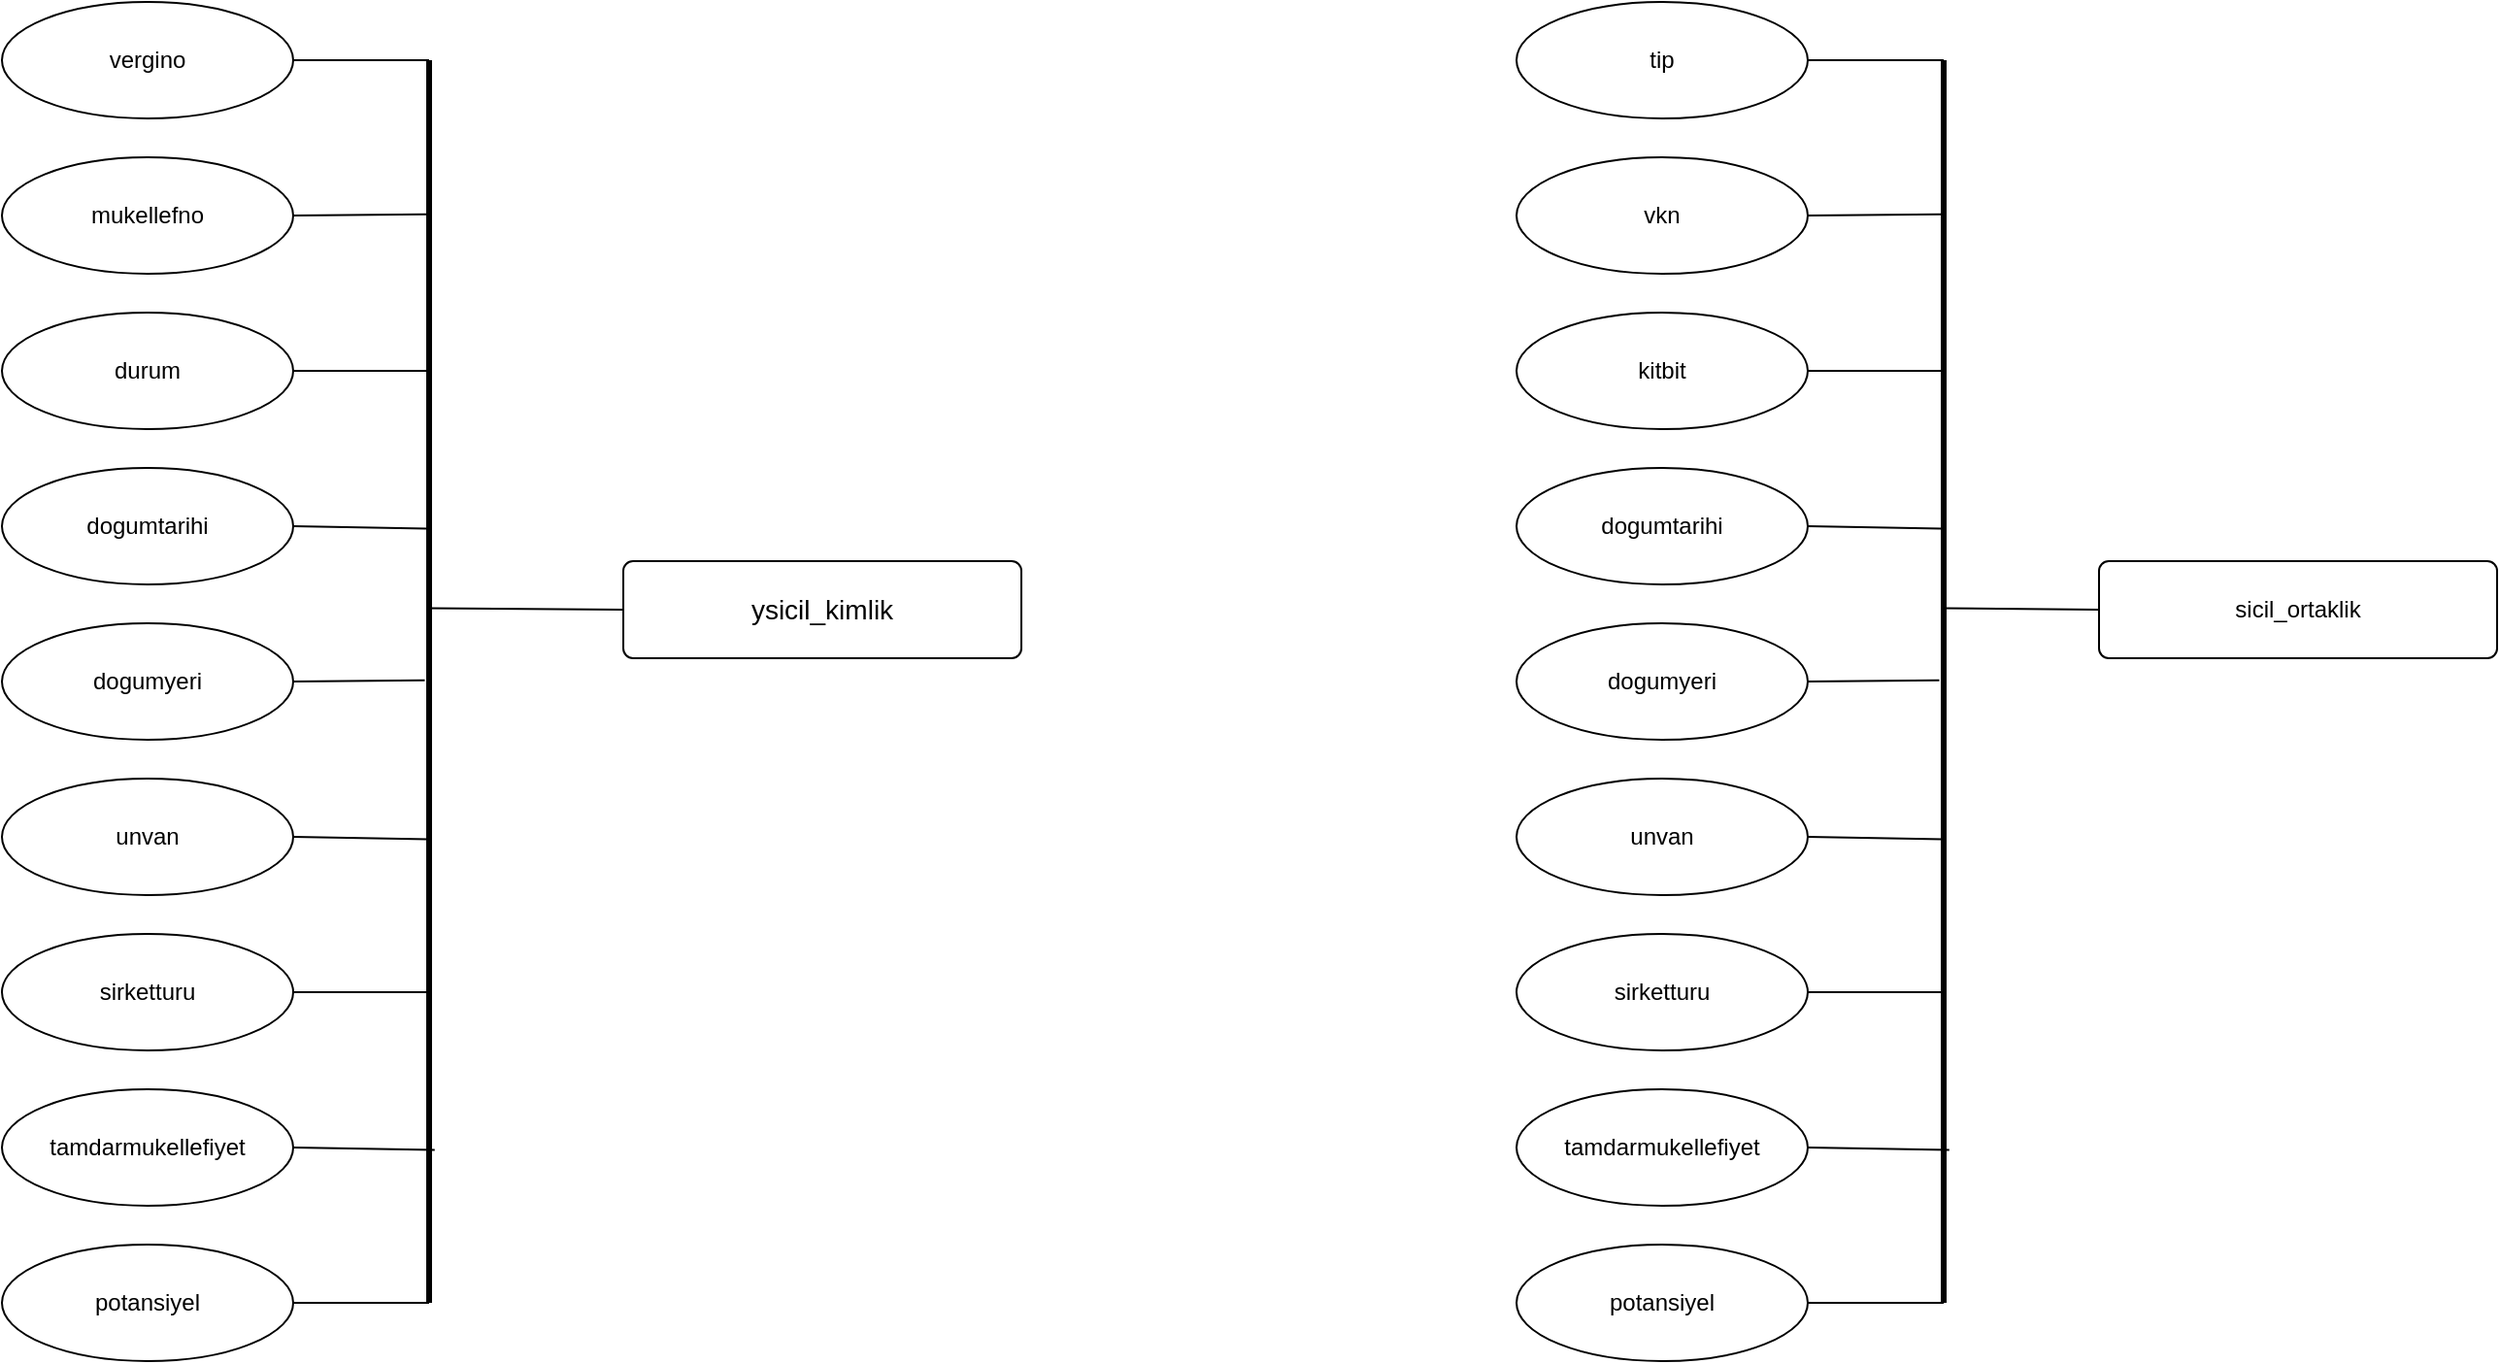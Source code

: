 <mxfile version="20.4.0" type="github">
  <diagram id="R2lEEEUBdFMjLlhIrx00" name="Page-1">
    <mxGraphModel dx="1460" dy="629" grid="1" gridSize="10" guides="1" tooltips="1" connect="1" arrows="1" fold="1" page="1" pageScale="1" pageWidth="2336" pageHeight="1654" math="0" shadow="0" extFonts="Permanent Marker^https://fonts.googleapis.com/css?family=Permanent+Marker">
      <root>
        <mxCell id="0" />
        <mxCell id="1" parent="0" />
        <mxCell id="BBy9NSOws3LWDicbXZz5-68" value="&lt;span style=&quot;font-size: 14px;&quot;&gt;ysicil_kimlik&lt;/span&gt;" style="rounded=1;arcSize=10;whiteSpace=wrap;html=1;align=center;" parent="1" vertex="1">
          <mxGeometry x="560" y="348" width="205" height="50" as="geometry" />
        </mxCell>
        <mxCell id="BBy9NSOws3LWDicbXZz5-69" value="&lt;span style=&quot;text-align: left;&quot;&gt;dogumtarihi&lt;/span&gt;" style="ellipse;whiteSpace=wrap;html=1;align=center;" parent="1" vertex="1">
          <mxGeometry x="240" y="300" width="150" height="60" as="geometry" />
        </mxCell>
        <mxCell id="BBy9NSOws3LWDicbXZz5-70" value="&lt;span style=&quot;text-align: left;&quot;&gt;durum&lt;/span&gt;" style="ellipse;whiteSpace=wrap;html=1;align=center;" parent="1" vertex="1">
          <mxGeometry x="240" y="220" width="150" height="60" as="geometry" />
        </mxCell>
        <mxCell id="BBy9NSOws3LWDicbXZz5-71" value="&lt;span style=&quot;text-align: left;&quot;&gt;mukellefno&lt;/span&gt;" style="ellipse;whiteSpace=wrap;html=1;align=center;" parent="1" vertex="1">
          <mxGeometry x="240" y="140" width="150" height="60" as="geometry" />
        </mxCell>
        <mxCell id="BBy9NSOws3LWDicbXZz5-72" value="&lt;span style=&quot;text-align: left;&quot;&gt;dogumyeri&lt;/span&gt;" style="ellipse;whiteSpace=wrap;html=1;align=center;" parent="1" vertex="1">
          <mxGeometry x="240" y="380" width="150" height="60" as="geometry" />
        </mxCell>
        <mxCell id="BBy9NSOws3LWDicbXZz5-73" value="&lt;span style=&quot;text-align: left;&quot;&gt;potansiyel&lt;/span&gt;" style="ellipse;whiteSpace=wrap;html=1;align=center;" parent="1" vertex="1">
          <mxGeometry x="240" y="700" width="150" height="60" as="geometry" />
        </mxCell>
        <mxCell id="BBy9NSOws3LWDicbXZz5-76" value="" style="endArrow=none;html=1;rounded=0;exitX=1;exitY=0.5;exitDx=0;exitDy=0;entryX=0.124;entryY=0.562;entryDx=0;entryDy=0;entryPerimeter=0;" parent="1" source="BBy9NSOws3LWDicbXZz5-71" target="BBy9NSOws3LWDicbXZz5-88" edge="1">
          <mxGeometry relative="1" as="geometry">
            <mxPoint x="710" y="560" as="sourcePoint" />
            <mxPoint x="680" y="170" as="targetPoint" />
          </mxGeometry>
        </mxCell>
        <mxCell id="BBy9NSOws3LWDicbXZz5-78" value="" style="endArrow=none;html=1;rounded=0;exitX=1;exitY=0.5;exitDx=0;exitDy=0;entryX=0.25;entryY=0.5;entryDx=0;entryDy=0;entryPerimeter=0;" parent="1" source="BBy9NSOws3LWDicbXZz5-70" target="BBy9NSOws3LWDicbXZz5-88" edge="1">
          <mxGeometry relative="1" as="geometry">
            <mxPoint x="400.0" y="250.0" as="sourcePoint" />
            <mxPoint x="429.02" y="321.32" as="targetPoint" />
          </mxGeometry>
        </mxCell>
        <mxCell id="BBy9NSOws3LWDicbXZz5-79" value="" style="endArrow=none;html=2;rounded=0;exitX=1;exitY=0.5;exitDx=0;exitDy=0;entryX=1;entryY=0.5;entryDx=0;entryDy=0;entryPerimeter=0;" parent="1" source="BBy9NSOws3LWDicbXZz5-73" target="BBy9NSOws3LWDicbXZz5-88" edge="1">
          <mxGeometry relative="1" as="geometry">
            <mxPoint x="400.0" y="250.0" as="sourcePoint" />
            <mxPoint x="430.0" y="690" as="targetPoint" />
          </mxGeometry>
        </mxCell>
        <mxCell id="BBy9NSOws3LWDicbXZz5-83" value="&lt;span style=&quot;text-align: left;&quot;&gt;unvan&lt;/span&gt;" style="ellipse;whiteSpace=wrap;html=1;align=center;" parent="1" vertex="1">
          <mxGeometry x="240" y="460" width="150" height="60" as="geometry" />
        </mxCell>
        <mxCell id="BBy9NSOws3LWDicbXZz5-84" value="&lt;span style=&quot;text-align: left;&quot;&gt;tamdarmukellefiyet&lt;/span&gt;" style="ellipse;whiteSpace=wrap;html=1;align=center;" parent="1" vertex="1">
          <mxGeometry x="240" y="620" width="150" height="60" as="geometry" />
        </mxCell>
        <mxCell id="BBy9NSOws3LWDicbXZz5-88" value="" style="line;strokeWidth=3;direction=south;html=1;" parent="1" vertex="1">
          <mxGeometry x="450" y="90" width="20" height="640" as="geometry" />
        </mxCell>
        <mxCell id="BBy9NSOws3LWDicbXZz5-89" value="&lt;span style=&quot;text-align: left;&quot;&gt;vergino&lt;/span&gt;" style="ellipse;whiteSpace=wrap;html=1;align=center;" parent="1" vertex="1">
          <mxGeometry x="240" y="60" width="150" height="60" as="geometry" />
        </mxCell>
        <mxCell id="BBy9NSOws3LWDicbXZz5-90" value="&lt;span style=&quot;text-align: left;&quot;&gt;sirketturu&lt;/span&gt;" style="ellipse;whiteSpace=wrap;html=1;align=center;" parent="1" vertex="1">
          <mxGeometry x="240" y="540" width="150" height="60" as="geometry" />
        </mxCell>
        <mxCell id="BBy9NSOws3LWDicbXZz5-91" value="" style="endArrow=none;html=1;rounded=0;exitX=1;exitY=0.5;exitDx=0;exitDy=0;entryX=0;entryY=0.5;entryDx=0;entryDy=0;entryPerimeter=0;" parent="1" source="BBy9NSOws3LWDicbXZz5-89" target="BBy9NSOws3LWDicbXZz5-88" edge="1">
          <mxGeometry relative="1" as="geometry">
            <mxPoint x="400.0" y="190.0" as="sourcePoint" />
            <mxPoint x="470.82" y="219.36" as="targetPoint" />
          </mxGeometry>
        </mxCell>
        <mxCell id="BBy9NSOws3LWDicbXZz5-92" value="" style="endArrow=none;html=1;rounded=0;exitX=1;exitY=0.5;exitDx=0;exitDy=0;entryX=0.377;entryY=0.562;entryDx=0;entryDy=0;entryPerimeter=0;" parent="1" source="BBy9NSOws3LWDicbXZz5-69" target="BBy9NSOws3LWDicbXZz5-88" edge="1">
          <mxGeometry relative="1" as="geometry">
            <mxPoint x="400.0" y="270.0" as="sourcePoint" />
            <mxPoint x="470.0" y="300.0" as="targetPoint" />
          </mxGeometry>
        </mxCell>
        <mxCell id="BBy9NSOws3LWDicbXZz5-93" value="" style="endArrow=none;html=1;rounded=0;exitX=1;exitY=0.5;exitDx=0;exitDy=0;entryX=0.499;entryY=0.613;entryDx=0;entryDy=0;entryPerimeter=0;" parent="1" source="BBy9NSOws3LWDicbXZz5-72" target="BBy9NSOws3LWDicbXZz5-88" edge="1">
          <mxGeometry relative="1" as="geometry">
            <mxPoint x="400.0" y="350.0" as="sourcePoint" />
            <mxPoint x="468.76" y="366.64" as="targetPoint" />
          </mxGeometry>
        </mxCell>
        <mxCell id="BBy9NSOws3LWDicbXZz5-94" value="" style="endArrow=none;html=1;rounded=0;exitX=1;exitY=0.5;exitDx=0;exitDy=0;entryX=0.627;entryY=0.51;entryDx=0;entryDy=0;entryPerimeter=0;" parent="1" source="BBy9NSOws3LWDicbXZz5-83" target="BBy9NSOws3LWDicbXZz5-88" edge="1">
          <mxGeometry relative="1" as="geometry">
            <mxPoint x="400.0" y="430" as="sourcePoint" />
            <mxPoint x="460.0" y="438.571" as="targetPoint" />
          </mxGeometry>
        </mxCell>
        <mxCell id="BBy9NSOws3LWDicbXZz5-95" value="" style="endArrow=none;html=1;rounded=0;exitX=1;exitY=0.5;exitDx=0;exitDy=0;entryX=0.75;entryY=0.5;entryDx=0;entryDy=0;entryPerimeter=0;" parent="1" source="BBy9NSOws3LWDicbXZz5-90" target="BBy9NSOws3LWDicbXZz5-88" edge="1">
          <mxGeometry relative="1" as="geometry">
            <mxPoint x="400.0" y="510" as="sourcePoint" />
            <mxPoint x="471.84" y="520.64" as="targetPoint" />
          </mxGeometry>
        </mxCell>
        <mxCell id="BBy9NSOws3LWDicbXZz5-96" value="" style="endArrow=none;html=1;rounded=0;exitX=1;exitY=0.5;exitDx=0;exitDy=0;entryX=0.877;entryY=0.356;entryDx=0;entryDy=0;entryPerimeter=0;" parent="1" source="BBy9NSOws3LWDicbXZz5-84" target="BBy9NSOws3LWDicbXZz5-88" edge="1">
          <mxGeometry relative="1" as="geometry">
            <mxPoint x="400.0" y="590" as="sourcePoint" />
            <mxPoint x="460" y="650" as="targetPoint" />
          </mxGeometry>
        </mxCell>
        <mxCell id="BBy9NSOws3LWDicbXZz5-97" value="" style="endArrow=none;html=1;rounded=0;exitX=0.441;exitY=0.51;exitDx=0;exitDy=0;exitPerimeter=0;entryX=0;entryY=0.5;entryDx=0;entryDy=0;" parent="1" source="BBy9NSOws3LWDicbXZz5-88" target="BBy9NSOws3LWDicbXZz5-68" edge="1">
          <mxGeometry relative="1" as="geometry">
            <mxPoint x="600" y="280" as="sourcePoint" />
            <mxPoint x="610" y="372" as="targetPoint" />
          </mxGeometry>
        </mxCell>
        <mxCell id="BBy9NSOws3LWDicbXZz5-98" value="sicil_ortaklik" style="rounded=1;arcSize=10;whiteSpace=wrap;html=1;align=center;" parent="1" vertex="1">
          <mxGeometry x="1320" y="348" width="205" height="50" as="geometry" />
        </mxCell>
        <mxCell id="BBy9NSOws3LWDicbXZz5-99" value="&lt;span style=&quot;text-align: left;&quot;&gt;dogumtarihi&lt;/span&gt;" style="ellipse;whiteSpace=wrap;html=1;align=center;" parent="1" vertex="1">
          <mxGeometry x="1020" y="300" width="150" height="60" as="geometry" />
        </mxCell>
        <mxCell id="BBy9NSOws3LWDicbXZz5-100" value="&lt;div style=&quot;text-align: left;&quot;&gt;&lt;span style=&quot;background-color: initial;&quot;&gt;kitbit&lt;/span&gt;&lt;/div&gt;" style="ellipse;whiteSpace=wrap;html=1;align=center;" parent="1" vertex="1">
          <mxGeometry x="1020" y="220" width="150" height="60" as="geometry" />
        </mxCell>
        <mxCell id="BBy9NSOws3LWDicbXZz5-101" value="&lt;div style=&quot;text-align: left;&quot;&gt;&lt;span style=&quot;background-color: initial;&quot;&gt;vkn&lt;/span&gt;&lt;/div&gt;" style="ellipse;whiteSpace=wrap;html=1;align=center;" parent="1" vertex="1">
          <mxGeometry x="1020" y="140" width="150" height="60" as="geometry" />
        </mxCell>
        <mxCell id="BBy9NSOws3LWDicbXZz5-102" value="&lt;span style=&quot;text-align: left;&quot;&gt;dogumyeri&lt;/span&gt;" style="ellipse;whiteSpace=wrap;html=1;align=center;" parent="1" vertex="1">
          <mxGeometry x="1020" y="380" width="150" height="60" as="geometry" />
        </mxCell>
        <mxCell id="BBy9NSOws3LWDicbXZz5-103" value="&lt;span style=&quot;text-align: left;&quot;&gt;potansiyel&lt;/span&gt;" style="ellipse;whiteSpace=wrap;html=1;align=center;" parent="1" vertex="1">
          <mxGeometry x="1020" y="700" width="150" height="60" as="geometry" />
        </mxCell>
        <mxCell id="BBy9NSOws3LWDicbXZz5-104" value="" style="endArrow=none;html=1;rounded=0;exitX=1;exitY=0.5;exitDx=0;exitDy=0;entryX=0.124;entryY=0.562;entryDx=0;entryDy=0;entryPerimeter=0;" parent="1" source="BBy9NSOws3LWDicbXZz5-101" target="BBy9NSOws3LWDicbXZz5-109" edge="1">
          <mxGeometry relative="1" as="geometry">
            <mxPoint x="1490" y="560" as="sourcePoint" />
            <mxPoint x="1460" y="170" as="targetPoint" />
          </mxGeometry>
        </mxCell>
        <mxCell id="BBy9NSOws3LWDicbXZz5-105" value="" style="endArrow=none;html=1;rounded=0;exitX=1;exitY=0.5;exitDx=0;exitDy=0;entryX=0.25;entryY=0.5;entryDx=0;entryDy=0;entryPerimeter=0;" parent="1" source="BBy9NSOws3LWDicbXZz5-100" target="BBy9NSOws3LWDicbXZz5-109" edge="1">
          <mxGeometry relative="1" as="geometry">
            <mxPoint x="1180.0" y="250.0" as="sourcePoint" />
            <mxPoint x="1209.02" y="321.32" as="targetPoint" />
          </mxGeometry>
        </mxCell>
        <mxCell id="BBy9NSOws3LWDicbXZz5-106" value="" style="endArrow=none;html=2;rounded=0;exitX=1;exitY=0.5;exitDx=0;exitDy=0;entryX=1;entryY=0.5;entryDx=0;entryDy=0;entryPerimeter=0;" parent="1" source="BBy9NSOws3LWDicbXZz5-103" target="BBy9NSOws3LWDicbXZz5-109" edge="1">
          <mxGeometry relative="1" as="geometry">
            <mxPoint x="1180.0" y="250.0" as="sourcePoint" />
            <mxPoint x="1210.0" y="690" as="targetPoint" />
          </mxGeometry>
        </mxCell>
        <mxCell id="BBy9NSOws3LWDicbXZz5-107" value="&lt;span style=&quot;text-align: left;&quot;&gt;unvan&lt;/span&gt;" style="ellipse;whiteSpace=wrap;html=1;align=center;" parent="1" vertex="1">
          <mxGeometry x="1020" y="460" width="150" height="60" as="geometry" />
        </mxCell>
        <mxCell id="BBy9NSOws3LWDicbXZz5-108" value="&lt;span style=&quot;text-align: left;&quot;&gt;tamdarmukellefiyet&lt;/span&gt;" style="ellipse;whiteSpace=wrap;html=1;align=center;" parent="1" vertex="1">
          <mxGeometry x="1020" y="620" width="150" height="60" as="geometry" />
        </mxCell>
        <mxCell id="BBy9NSOws3LWDicbXZz5-109" value="" style="line;strokeWidth=3;direction=south;html=1;" parent="1" vertex="1">
          <mxGeometry x="1230" y="90" width="20" height="640" as="geometry" />
        </mxCell>
        <mxCell id="BBy9NSOws3LWDicbXZz5-110" value="&lt;div style=&quot;text-align: left;&quot;&gt;&lt;span style=&quot;background-color: initial;&quot;&gt;tip&lt;/span&gt;&lt;/div&gt;" style="ellipse;whiteSpace=wrap;html=1;align=center;" parent="1" vertex="1">
          <mxGeometry x="1020" y="60" width="150" height="60" as="geometry" />
        </mxCell>
        <mxCell id="BBy9NSOws3LWDicbXZz5-111" value="&lt;span style=&quot;text-align: left;&quot;&gt;sirketturu&lt;/span&gt;" style="ellipse;whiteSpace=wrap;html=1;align=center;" parent="1" vertex="1">
          <mxGeometry x="1020" y="540" width="150" height="60" as="geometry" />
        </mxCell>
        <mxCell id="BBy9NSOws3LWDicbXZz5-112" value="" style="endArrow=none;html=1;rounded=0;exitX=1;exitY=0.5;exitDx=0;exitDy=0;entryX=0;entryY=0.5;entryDx=0;entryDy=0;entryPerimeter=0;" parent="1" source="BBy9NSOws3LWDicbXZz5-110" target="BBy9NSOws3LWDicbXZz5-109" edge="1">
          <mxGeometry relative="1" as="geometry">
            <mxPoint x="1180.0" y="190.0" as="sourcePoint" />
            <mxPoint x="1250.82" y="219.36" as="targetPoint" />
          </mxGeometry>
        </mxCell>
        <mxCell id="BBy9NSOws3LWDicbXZz5-113" value="" style="endArrow=none;html=1;rounded=0;exitX=1;exitY=0.5;exitDx=0;exitDy=0;entryX=0.377;entryY=0.562;entryDx=0;entryDy=0;entryPerimeter=0;" parent="1" source="BBy9NSOws3LWDicbXZz5-99" target="BBy9NSOws3LWDicbXZz5-109" edge="1">
          <mxGeometry relative="1" as="geometry">
            <mxPoint x="1180.0" y="270.0" as="sourcePoint" />
            <mxPoint x="1250.0" y="300.0" as="targetPoint" />
          </mxGeometry>
        </mxCell>
        <mxCell id="BBy9NSOws3LWDicbXZz5-114" value="" style="endArrow=none;html=1;rounded=0;exitX=1;exitY=0.5;exitDx=0;exitDy=0;entryX=0.499;entryY=0.613;entryDx=0;entryDy=0;entryPerimeter=0;" parent="1" source="BBy9NSOws3LWDicbXZz5-102" target="BBy9NSOws3LWDicbXZz5-109" edge="1">
          <mxGeometry relative="1" as="geometry">
            <mxPoint x="1180.0" y="350.0" as="sourcePoint" />
            <mxPoint x="1248.76" y="366.64" as="targetPoint" />
          </mxGeometry>
        </mxCell>
        <mxCell id="BBy9NSOws3LWDicbXZz5-115" value="" style="endArrow=none;html=1;rounded=0;exitX=1;exitY=0.5;exitDx=0;exitDy=0;entryX=0.627;entryY=0.51;entryDx=0;entryDy=0;entryPerimeter=0;" parent="1" source="BBy9NSOws3LWDicbXZz5-107" target="BBy9NSOws3LWDicbXZz5-109" edge="1">
          <mxGeometry relative="1" as="geometry">
            <mxPoint x="1180.0" y="430" as="sourcePoint" />
            <mxPoint x="1240.0" y="438.571" as="targetPoint" />
          </mxGeometry>
        </mxCell>
        <mxCell id="BBy9NSOws3LWDicbXZz5-116" value="" style="endArrow=none;html=1;rounded=0;exitX=1;exitY=0.5;exitDx=0;exitDy=0;entryX=0.75;entryY=0.5;entryDx=0;entryDy=0;entryPerimeter=0;" parent="1" source="BBy9NSOws3LWDicbXZz5-111" target="BBy9NSOws3LWDicbXZz5-109" edge="1">
          <mxGeometry relative="1" as="geometry">
            <mxPoint x="1180.0" y="510" as="sourcePoint" />
            <mxPoint x="1251.84" y="520.64" as="targetPoint" />
          </mxGeometry>
        </mxCell>
        <mxCell id="BBy9NSOws3LWDicbXZz5-117" value="" style="endArrow=none;html=1;rounded=0;exitX=1;exitY=0.5;exitDx=0;exitDy=0;entryX=0.877;entryY=0.356;entryDx=0;entryDy=0;entryPerimeter=0;" parent="1" source="BBy9NSOws3LWDicbXZz5-108" target="BBy9NSOws3LWDicbXZz5-109" edge="1">
          <mxGeometry relative="1" as="geometry">
            <mxPoint x="1180.0" y="590" as="sourcePoint" />
            <mxPoint x="1240" y="650" as="targetPoint" />
          </mxGeometry>
        </mxCell>
        <mxCell id="BBy9NSOws3LWDicbXZz5-118" value="" style="endArrow=none;html=1;rounded=0;exitX=0.441;exitY=0.51;exitDx=0;exitDy=0;exitPerimeter=0;entryX=0;entryY=0.5;entryDx=0;entryDy=0;" parent="1" source="BBy9NSOws3LWDicbXZz5-109" target="BBy9NSOws3LWDicbXZz5-98" edge="1">
          <mxGeometry relative="1" as="geometry">
            <mxPoint x="1360" y="280" as="sourcePoint" />
            <mxPoint x="1370" y="372" as="targetPoint" />
          </mxGeometry>
        </mxCell>
      </root>
    </mxGraphModel>
  </diagram>
</mxfile>
